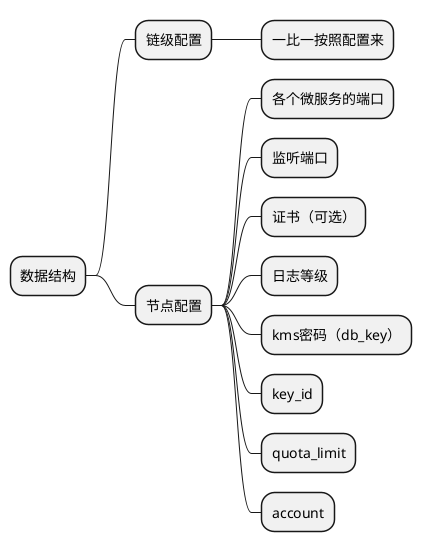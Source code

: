 @startmindmap
+ 数据结构
++ 链级配置
+++ 一比一按照配置来
++ 节点配置
+++ 各个微服务的端口
+++ 监听端口
+++ 证书（可选）
+++ 日志等级
+++ kms密码（db_key）
+++ key_id
+++ quota_limit
+++ account
@endmindmap
